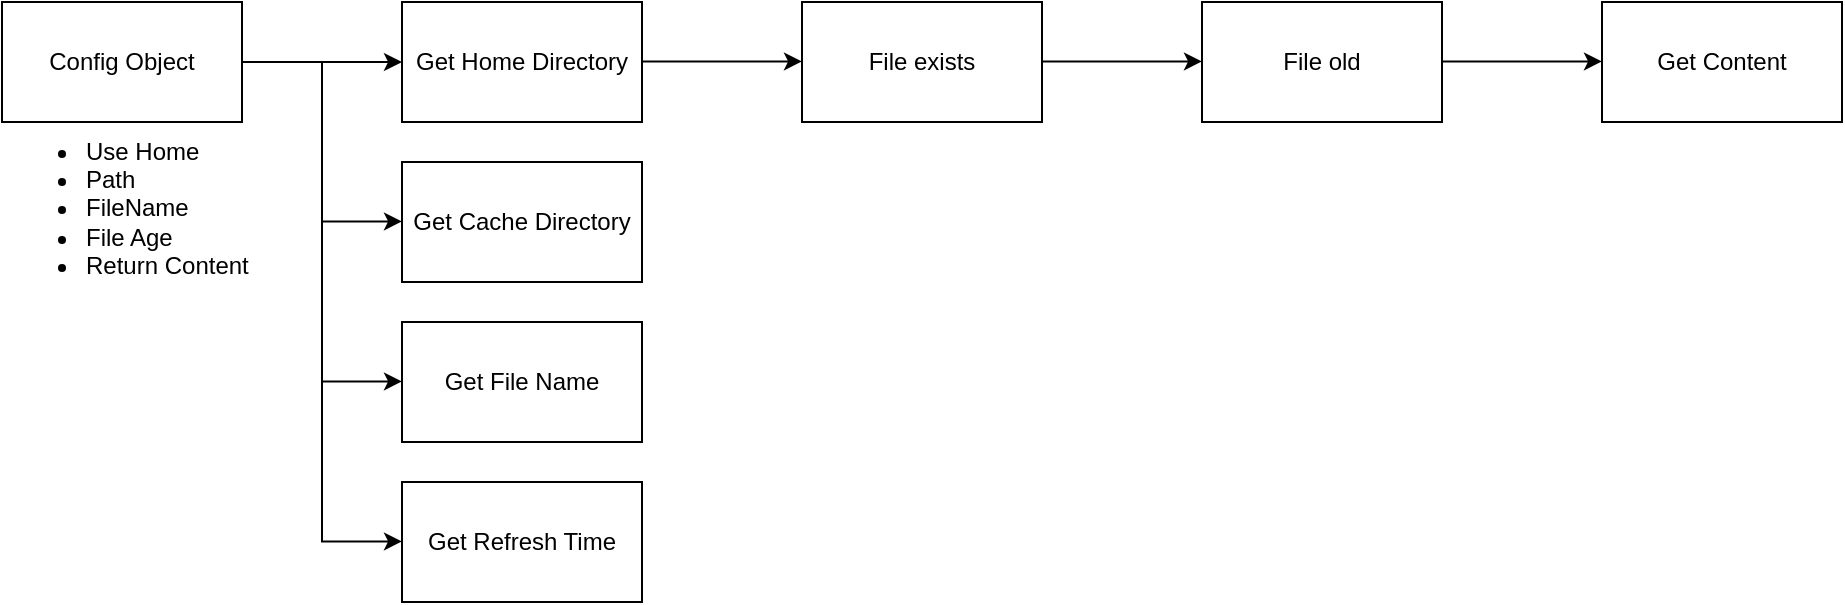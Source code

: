 <mxfile version="20.5.3" type="device"><diagram id="hCz9lnnntM1T9cfL0-n4" name="Page-1"><mxGraphModel dx="1105" dy="570" grid="1" gridSize="10" guides="1" tooltips="1" connect="1" arrows="1" fold="1" page="1" pageScale="1" pageWidth="827" pageHeight="583" math="0" shadow="0"><root><mxCell id="0"/><mxCell id="1" parent="0"/><mxCell id="QOGVYV6UI0j8DMHGUwdB-3" value="" style="edgeStyle=orthogonalEdgeStyle;rounded=0;orthogonalLoop=1;jettySize=auto;html=1;" edge="1" parent="1" source="QOGVYV6UI0j8DMHGUwdB-1" target="QOGVYV6UI0j8DMHGUwdB-2"><mxGeometry relative="1" as="geometry"/></mxCell><mxCell id="QOGVYV6UI0j8DMHGUwdB-1" value="Config Object" style="rounded=0;whiteSpace=wrap;html=1;" vertex="1" parent="1"><mxGeometry x="40" y="80" width="120" height="60" as="geometry"/></mxCell><mxCell id="QOGVYV6UI0j8DMHGUwdB-2" value="Get Home Directory" style="rounded=0;whiteSpace=wrap;html=1;" vertex="1" parent="1"><mxGeometry x="240" y="80" width="120" height="60" as="geometry"/></mxCell><mxCell id="QOGVYV6UI0j8DMHGUwdB-4" value="Get Cache Directory" style="rounded=0;whiteSpace=wrap;html=1;" vertex="1" parent="1"><mxGeometry x="240" y="160" width="120" height="60" as="geometry"/></mxCell><mxCell id="QOGVYV6UI0j8DMHGUwdB-5" value="Get File Name" style="rounded=0;whiteSpace=wrap;html=1;" vertex="1" parent="1"><mxGeometry x="240" y="240" width="120" height="60" as="geometry"/></mxCell><mxCell id="QOGVYV6UI0j8DMHGUwdB-6" value="Get Refresh Time" style="rounded=0;whiteSpace=wrap;html=1;" vertex="1" parent="1"><mxGeometry x="240" y="320" width="120" height="60" as="geometry"/></mxCell><mxCell id="QOGVYV6UI0j8DMHGUwdB-7" value="" style="edgeStyle=orthogonalEdgeStyle;rounded=0;orthogonalLoop=1;jettySize=auto;html=1;exitX=1;exitY=0.5;exitDx=0;exitDy=0;" edge="1" parent="1" source="QOGVYV6UI0j8DMHGUwdB-1"><mxGeometry relative="1" as="geometry"><mxPoint x="160" y="189.71" as="sourcePoint"/><mxPoint x="240" y="189.71" as="targetPoint"/><Array as="points"><mxPoint x="200" y="110"/><mxPoint x="200" y="190"/></Array></mxGeometry></mxCell><mxCell id="QOGVYV6UI0j8DMHGUwdB-8" value="" style="edgeStyle=orthogonalEdgeStyle;rounded=0;orthogonalLoop=1;jettySize=auto;html=1;exitX=1;exitY=0.5;exitDx=0;exitDy=0;" edge="1" parent="1" source="QOGVYV6UI0j8DMHGUwdB-1"><mxGeometry relative="1" as="geometry"><mxPoint x="160" y="269.71" as="sourcePoint"/><mxPoint x="240" y="269.71" as="targetPoint"/><Array as="points"><mxPoint x="200" y="110"/><mxPoint x="200" y="270"/></Array></mxGeometry></mxCell><mxCell id="QOGVYV6UI0j8DMHGUwdB-9" value="" style="edgeStyle=orthogonalEdgeStyle;rounded=0;orthogonalLoop=1;jettySize=auto;html=1;exitX=1;exitY=0.5;exitDx=0;exitDy=0;" edge="1" parent="1" source="QOGVYV6UI0j8DMHGUwdB-1"><mxGeometry relative="1" as="geometry"><mxPoint x="160" y="349.71" as="sourcePoint"/><mxPoint x="240" y="349.71" as="targetPoint"/><Array as="points"><mxPoint x="200" y="110"/><mxPoint x="200" y="350"/></Array></mxGeometry></mxCell><mxCell id="QOGVYV6UI0j8DMHGUwdB-10" value="File exists" style="rounded=0;whiteSpace=wrap;html=1;" vertex="1" parent="1"><mxGeometry x="440" y="80" width="120" height="60" as="geometry"/></mxCell><mxCell id="QOGVYV6UI0j8DMHGUwdB-11" value="Get Content" style="rounded=0;whiteSpace=wrap;html=1;" vertex="1" parent="1"><mxGeometry x="840" y="80" width="120" height="60" as="geometry"/></mxCell><mxCell id="QOGVYV6UI0j8DMHGUwdB-16" value="File old" style="rounded=0;whiteSpace=wrap;html=1;" vertex="1" parent="1"><mxGeometry x="640" y="80" width="120" height="60" as="geometry"/></mxCell><mxCell id="QOGVYV6UI0j8DMHGUwdB-17" value="" style="edgeStyle=orthogonalEdgeStyle;rounded=0;orthogonalLoop=1;jettySize=auto;html=1;" edge="1" parent="1"><mxGeometry relative="1" as="geometry"><mxPoint x="360" y="109.71" as="sourcePoint"/><mxPoint x="440" y="109.71" as="targetPoint"/></mxGeometry></mxCell><mxCell id="QOGVYV6UI0j8DMHGUwdB-18" value="" style="edgeStyle=orthogonalEdgeStyle;rounded=0;orthogonalLoop=1;jettySize=auto;html=1;" edge="1" parent="1"><mxGeometry relative="1" as="geometry"><mxPoint x="560" y="109.71" as="sourcePoint"/><mxPoint x="640" y="109.71" as="targetPoint"/></mxGeometry></mxCell><mxCell id="QOGVYV6UI0j8DMHGUwdB-19" value="" style="edgeStyle=orthogonalEdgeStyle;rounded=0;orthogonalLoop=1;jettySize=auto;html=1;" edge="1" parent="1"><mxGeometry relative="1" as="geometry"><mxPoint x="760" y="109.71" as="sourcePoint"/><mxPoint x="840" y="109.71" as="targetPoint"/></mxGeometry></mxCell><mxCell id="QOGVYV6UI0j8DMHGUwdB-20" value="&lt;div align=&quot;left&quot;&gt;&lt;ul&gt;&lt;li&gt;Use Home&lt;/li&gt;&lt;li&gt;Path&lt;/li&gt;&lt;li&gt;FileName&lt;/li&gt;&lt;li&gt;File Age&lt;/li&gt;&lt;li&gt;&lt;div&gt;Return Content&lt;br&gt;&lt;/div&gt;&lt;/li&gt;&lt;/ul&gt;&lt;/div&gt;" style="text;html=1;strokeColor=none;fillColor=none;align=left;verticalAlign=middle;whiteSpace=wrap;rounded=0;" vertex="1" parent="1"><mxGeometry x="40" y="140" width="140" height="85" as="geometry"/></mxCell></root></mxGraphModel></diagram></mxfile>